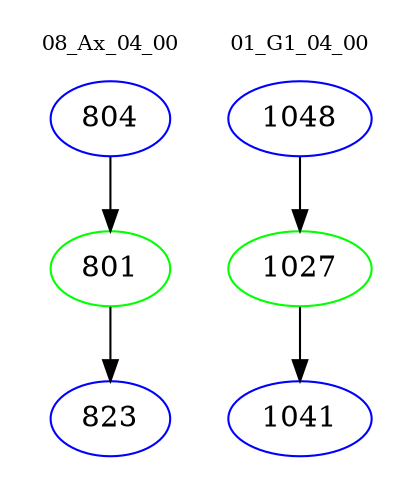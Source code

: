 digraph{
subgraph cluster_0 {
color = white
label = "08_Ax_04_00";
fontsize=10;
T0_804 [label="804", color="blue"]
T0_804 -> T0_801 [color="black"]
T0_801 [label="801", color="green"]
T0_801 -> T0_823 [color="black"]
T0_823 [label="823", color="blue"]
}
subgraph cluster_1 {
color = white
label = "01_G1_04_00";
fontsize=10;
T1_1048 [label="1048", color="blue"]
T1_1048 -> T1_1027 [color="black"]
T1_1027 [label="1027", color="green"]
T1_1027 -> T1_1041 [color="black"]
T1_1041 [label="1041", color="blue"]
}
}
